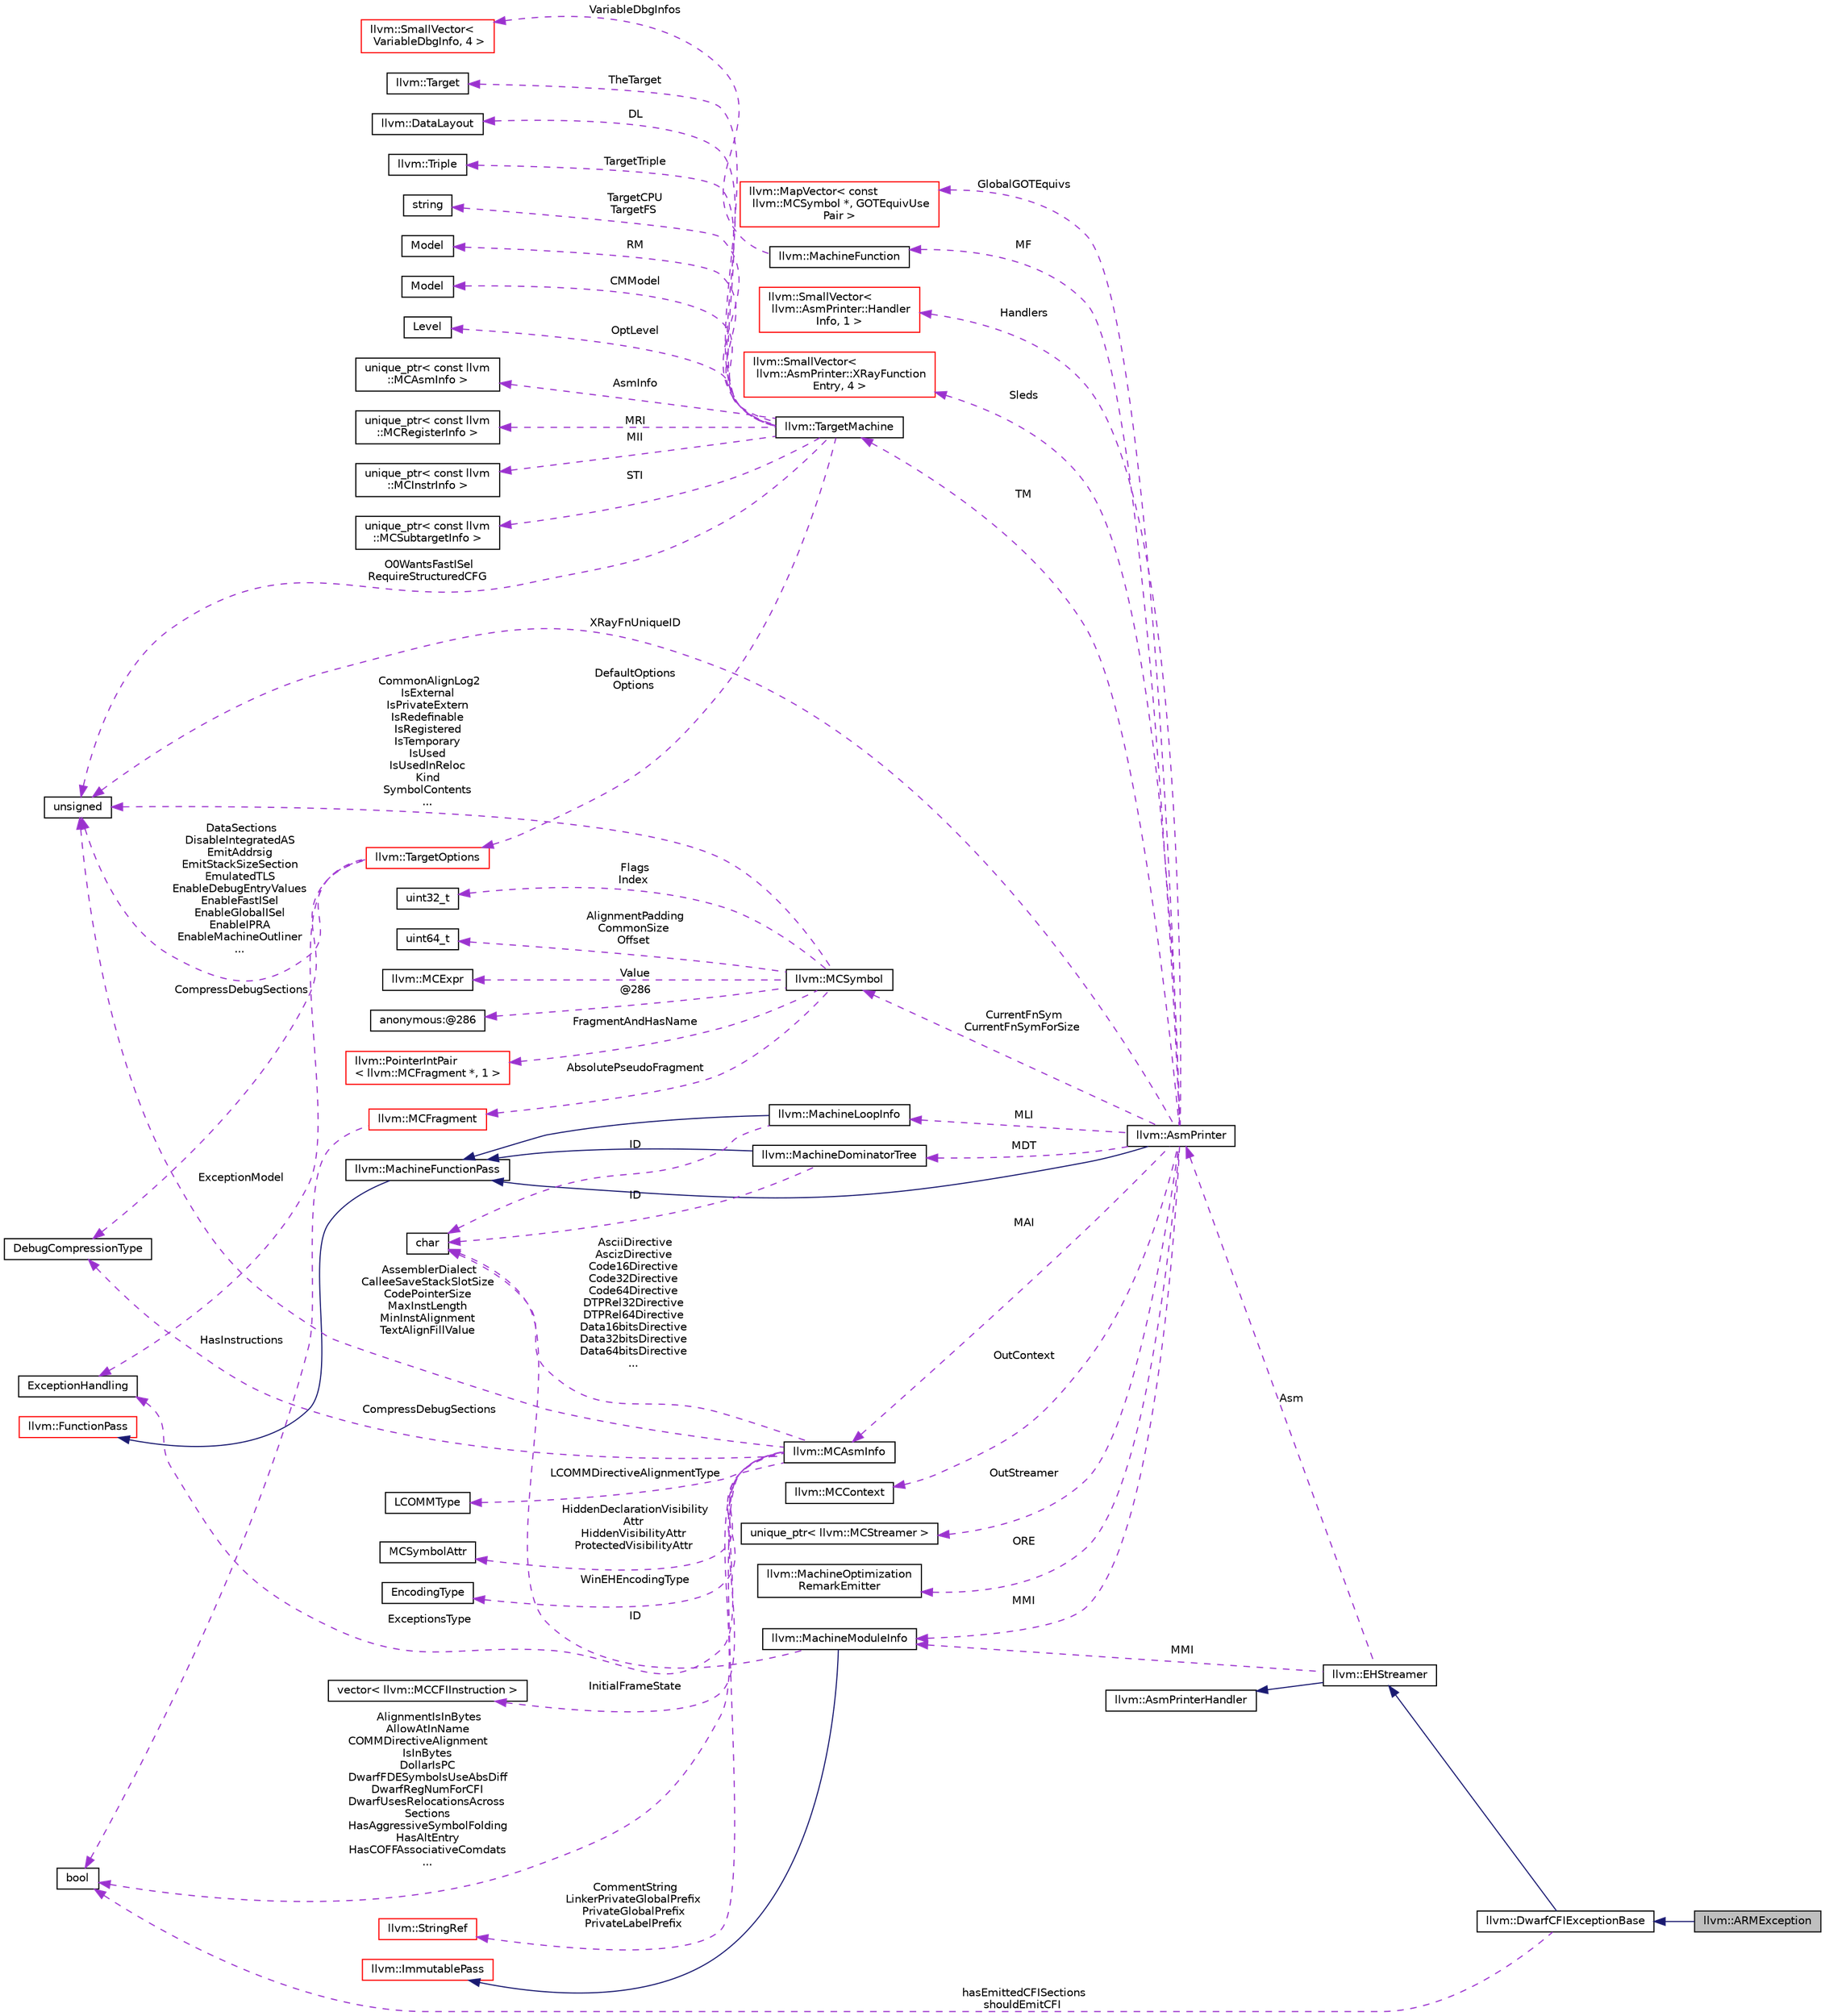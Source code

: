 digraph "llvm::ARMException"
{
 // LATEX_PDF_SIZE
  bgcolor="transparent";
  edge [fontname="Helvetica",fontsize="10",labelfontname="Helvetica",labelfontsize="10"];
  node [fontname="Helvetica",fontsize="10",shape="box"];
  rankdir="LR";
  Node1 [label="llvm::ARMException",height=0.2,width=0.4,color="black", fillcolor="grey75", style="filled", fontcolor="black",tooltip=" "];
  Node2 -> Node1 [dir="back",color="midnightblue",fontsize="10",style="solid",fontname="Helvetica"];
  Node2 [label="llvm::DwarfCFIExceptionBase",height=0.2,width=0.4,color="black",URL="$classllvm_1_1DwarfCFIExceptionBase.html",tooltip=" "];
  Node3 -> Node2 [dir="back",color="midnightblue",fontsize="10",style="solid",fontname="Helvetica"];
  Node3 [label="llvm::EHStreamer",height=0.2,width=0.4,color="black",URL="$classllvm_1_1EHStreamer.html",tooltip="Emits exception handling directives."];
  Node4 -> Node3 [dir="back",color="midnightblue",fontsize="10",style="solid",fontname="Helvetica"];
  Node4 [label="llvm::AsmPrinterHandler",height=0.2,width=0.4,color="black",URL="$classllvm_1_1AsmPrinterHandler.html",tooltip="Collects and handles AsmPrinter objects required to build debug or EH information."];
  Node5 -> Node3 [dir="back",color="darkorchid3",fontsize="10",style="dashed",label=" Asm" ,fontname="Helvetica"];
  Node5 [label="llvm::AsmPrinter",height=0.2,width=0.4,color="black",URL="$classllvm_1_1AsmPrinter.html",tooltip="This class is intended to be used as a driving class for all asm writers."];
  Node6 -> Node5 [dir="back",color="midnightblue",fontsize="10",style="solid",fontname="Helvetica"];
  Node6 [label="llvm::MachineFunctionPass",height=0.2,width=0.4,color="black",URL="$classllvm_1_1MachineFunctionPass.html",tooltip="MachineFunctionPass - This class adapts the FunctionPass interface to allow convenient creation of pa..."];
  Node7 -> Node6 [dir="back",color="midnightblue",fontsize="10",style="solid",fontname="Helvetica"];
  Node7 [label="llvm::FunctionPass",height=0.2,width=0.4,color="red",URL="$classllvm_1_1FunctionPass.html",tooltip="FunctionPass class - This class is used to implement most global optimizations."];
  Node9 -> Node5 [dir="back",color="darkorchid3",fontsize="10",style="dashed",label=" TM" ,fontname="Helvetica"];
  Node9 [label="llvm::TargetMachine",height=0.2,width=0.4,color="black",URL="$classllvm_1_1TargetMachine.html",tooltip="Primary interface to the complete machine description for the target machine."];
  Node10 -> Node9 [dir="back",color="darkorchid3",fontsize="10",style="dashed",label=" TheTarget" ,fontname="Helvetica"];
  Node10 [label="llvm::Target",height=0.2,width=0.4,color="black",URL="$classllvm_1_1Target.html",tooltip="Target - Wrapper for Target specific information."];
  Node11 -> Node9 [dir="back",color="darkorchid3",fontsize="10",style="dashed",label=" DL" ,fontname="Helvetica"];
  Node11 [label="llvm::DataLayout",height=0.2,width=0.4,color="black",URL="$classllvm_1_1DataLayout.html",tooltip="A parsed version of the target data layout string in and methods for querying it."];
  Node12 -> Node9 [dir="back",color="darkorchid3",fontsize="10",style="dashed",label=" TargetTriple" ,fontname="Helvetica"];
  Node12 [label="llvm::Triple",height=0.2,width=0.4,color="black",URL="$classllvm_1_1Triple.html",tooltip="Triple - Helper class for working with autoconf configuration names."];
  Node13 -> Node9 [dir="back",color="darkorchid3",fontsize="10",style="dashed",label=" TargetCPU\nTargetFS" ,fontname="Helvetica"];
  Node13 [label="string",height=0.2,width=0.4,color="black",tooltip=" "];
  Node14 -> Node9 [dir="back",color="darkorchid3",fontsize="10",style="dashed",label=" RM" ,fontname="Helvetica"];
  Node14 [label="Model",height=0.2,width=0.4,color="black",tooltip=" "];
  Node15 -> Node9 [dir="back",color="darkorchid3",fontsize="10",style="dashed",label=" CMModel" ,fontname="Helvetica"];
  Node15 [label="Model",height=0.2,width=0.4,color="black",tooltip=" "];
  Node16 -> Node9 [dir="back",color="darkorchid3",fontsize="10",style="dashed",label=" OptLevel" ,fontname="Helvetica"];
  Node16 [label="Level",height=0.2,width=0.4,color="black",tooltip=" "];
  Node17 -> Node9 [dir="back",color="darkorchid3",fontsize="10",style="dashed",label=" AsmInfo" ,fontname="Helvetica"];
  Node17 [label="unique_ptr\< const llvm\l::MCAsmInfo \>",height=0.2,width=0.4,color="black",tooltip=" "];
  Node18 -> Node9 [dir="back",color="darkorchid3",fontsize="10",style="dashed",label=" MRI" ,fontname="Helvetica"];
  Node18 [label="unique_ptr\< const llvm\l::MCRegisterInfo \>",height=0.2,width=0.4,color="black",tooltip=" "];
  Node19 -> Node9 [dir="back",color="darkorchid3",fontsize="10",style="dashed",label=" MII" ,fontname="Helvetica"];
  Node19 [label="unique_ptr\< const llvm\l::MCInstrInfo \>",height=0.2,width=0.4,color="black",tooltip=" "];
  Node20 -> Node9 [dir="back",color="darkorchid3",fontsize="10",style="dashed",label=" STI" ,fontname="Helvetica"];
  Node20 [label="unique_ptr\< const llvm\l::MCSubtargetInfo \>",height=0.2,width=0.4,color="black",tooltip=" "];
  Node21 -> Node9 [dir="back",color="darkorchid3",fontsize="10",style="dashed",label=" O0WantsFastISel\nRequireStructuredCFG" ,fontname="Helvetica"];
  Node21 [label="unsigned",height=0.2,width=0.4,color="black",URL="$classunsigned.html",tooltip=" "];
  Node22 -> Node9 [dir="back",color="darkorchid3",fontsize="10",style="dashed",label=" DefaultOptions\nOptions" ,fontname="Helvetica"];
  Node22 [label="llvm::TargetOptions",height=0.2,width=0.4,color="red",URL="$classllvm_1_1TargetOptions.html",tooltip=" "];
  Node21 -> Node22 [dir="back",color="darkorchid3",fontsize="10",style="dashed",label=" DataSections\nDisableIntegratedAS\nEmitAddrsig\nEmitStackSizeSection\nEmulatedTLS\nEnableDebugEntryValues\nEnableFastISel\nEnableGlobalISel\nEnableIPRA\nEnableMachineOutliner\n..." ,fontname="Helvetica"];
  Node24 -> Node22 [dir="back",color="darkorchid3",fontsize="10",style="dashed",label=" CompressDebugSections" ,fontname="Helvetica"];
  Node24 [label="DebugCompressionType",height=0.2,width=0.4,color="black",tooltip=" "];
  Node31 -> Node22 [dir="back",color="darkorchid3",fontsize="10",style="dashed",label=" ExceptionModel" ,fontname="Helvetica"];
  Node31 [label="ExceptionHandling",height=0.2,width=0.4,color="black",tooltip=" "];
  Node36 -> Node5 [dir="back",color="darkorchid3",fontsize="10",style="dashed",label=" MAI" ,fontname="Helvetica"];
  Node36 [label="llvm::MCAsmInfo",height=0.2,width=0.4,color="black",URL="$classllvm_1_1MCAsmInfo.html",tooltip="This class is intended to be used as a base class for asm properties and features specific to the tar..."];
  Node21 -> Node36 [dir="back",color="darkorchid3",fontsize="10",style="dashed",label=" AssemblerDialect\nCalleeSaveStackSlotSize\nCodePointerSize\nMaxInstLength\nMinInstAlignment\nTextAlignFillValue" ,fontname="Helvetica"];
  Node33 -> Node36 [dir="back",color="darkorchid3",fontsize="10",style="dashed",label=" AlignmentIsInBytes\nAllowAtInName\nCOMMDirectiveAlignment\lIsInBytes\nDollarIsPC\nDwarfFDESymbolsUseAbsDiff\nDwarfRegNumForCFI\nDwarfUsesRelocationsAcross\lSections\nHasAggressiveSymbolFolding\nHasAltEntry\nHasCOFFAssociativeComdats\n..." ,fontname="Helvetica"];
  Node33 [label="bool",height=0.2,width=0.4,color="black",URL="$classbool.html",tooltip=" "];
  Node37 -> Node36 [dir="back",color="darkorchid3",fontsize="10",style="dashed",label=" AsciiDirective\nAscizDirective\nCode16Directive\nCode32Directive\nCode64Directive\nDTPRel32Directive\nDTPRel64Directive\nData16bitsDirective\nData32bitsDirective\nData64bitsDirective\n..." ,fontname="Helvetica"];
  Node37 [label="char",height=0.2,width=0.4,color="black",URL="$classchar.html",tooltip=" "];
  Node38 -> Node36 [dir="back",color="darkorchid3",fontsize="10",style="dashed",label=" CommentString\nLinkerPrivateGlobalPrefix\nPrivateGlobalPrefix\nPrivateLabelPrefix" ,fontname="Helvetica"];
  Node38 [label="llvm::StringRef",height=0.2,width=0.4,color="red",URL="$classllvm_1_1StringRef.html",tooltip="StringRef - Represent a constant reference to a string, i.e."];
  Node40 -> Node36 [dir="back",color="darkorchid3",fontsize="10",style="dashed",label=" LCOMMDirectiveAlignmentType" ,fontname="Helvetica"];
  Node40 [label="LCOMMType",height=0.2,width=0.4,color="black",tooltip=" "];
  Node41 -> Node36 [dir="back",color="darkorchid3",fontsize="10",style="dashed",label=" HiddenDeclarationVisibility\lAttr\nHiddenVisibilityAttr\nProtectedVisibilityAttr" ,fontname="Helvetica"];
  Node41 [label="MCSymbolAttr",height=0.2,width=0.4,color="black",tooltip=" "];
  Node31 -> Node36 [dir="back",color="darkorchid3",fontsize="10",style="dashed",label=" ExceptionsType" ,fontname="Helvetica"];
  Node42 -> Node36 [dir="back",color="darkorchid3",fontsize="10",style="dashed",label=" WinEHEncodingType" ,fontname="Helvetica"];
  Node42 [label="EncodingType",height=0.2,width=0.4,color="black",tooltip=" "];
  Node43 -> Node36 [dir="back",color="darkorchid3",fontsize="10",style="dashed",label=" InitialFrameState" ,fontname="Helvetica"];
  Node43 [label="vector\< llvm::MCCFIInstruction \>",height=0.2,width=0.4,color="black",tooltip=" "];
  Node24 -> Node36 [dir="back",color="darkorchid3",fontsize="10",style="dashed",label=" CompressDebugSections" ,fontname="Helvetica"];
  Node44 -> Node5 [dir="back",color="darkorchid3",fontsize="10",style="dashed",label=" OutContext" ,fontname="Helvetica"];
  Node44 [label="llvm::MCContext",height=0.2,width=0.4,color="black",URL="$classllvm_1_1MCContext.html",tooltip="Context object for machine code objects."];
  Node45 -> Node5 [dir="back",color="darkorchid3",fontsize="10",style="dashed",label=" OutStreamer" ,fontname="Helvetica"];
  Node45 [label="unique_ptr\< llvm::MCStreamer \>",height=0.2,width=0.4,color="black",tooltip=" "];
  Node46 -> Node5 [dir="back",color="darkorchid3",fontsize="10",style="dashed",label=" MF" ,fontname="Helvetica"];
  Node46 [label="llvm::MachineFunction",height=0.2,width=0.4,color="black",URL="$classllvm_1_1MachineFunction.html",tooltip=" "];
  Node47 -> Node46 [dir="back",color="darkorchid3",fontsize="10",style="dashed",label=" VariableDbgInfos" ,fontname="Helvetica"];
  Node47 [label="llvm::SmallVector\<\l VariableDbgInfo, 4 \>",height=0.2,width=0.4,color="red",URL="$classllvm_1_1SmallVector.html",tooltip=" "];
  Node61 -> Node5 [dir="back",color="darkorchid3",fontsize="10",style="dashed",label=" MMI" ,fontname="Helvetica"];
  Node61 [label="llvm::MachineModuleInfo",height=0.2,width=0.4,color="black",URL="$classllvm_1_1MachineModuleInfo.html",tooltip="This class contains meta information specific to a module."];
  Node62 -> Node61 [dir="back",color="midnightblue",fontsize="10",style="solid",fontname="Helvetica"];
  Node62 [label="llvm::ImmutablePass",height=0.2,width=0.4,color="red",URL="$classllvm_1_1ImmutablePass.html",tooltip="ImmutablePass class - This class is used to provide information that does not need to be run."];
  Node37 -> Node61 [dir="back",color="darkorchid3",fontsize="10",style="dashed",label=" ID" ,fontname="Helvetica"];
  Node64 -> Node5 [dir="back",color="darkorchid3",fontsize="10",style="dashed",label=" MDT" ,fontname="Helvetica"];
  Node64 [label="llvm::MachineDominatorTree",height=0.2,width=0.4,color="black",URL="$classllvm_1_1MachineDominatorTree.html",tooltip="DominatorTree Class - Concrete subclass of DominatorTreeBase that is used to compute a normal dominat..."];
  Node6 -> Node64 [dir="back",color="midnightblue",fontsize="10",style="solid",fontname="Helvetica"];
  Node37 -> Node64 [dir="back",color="darkorchid3",fontsize="10",style="dashed",label=" ID" ,fontname="Helvetica"];
  Node65 -> Node5 [dir="back",color="darkorchid3",fontsize="10",style="dashed",label=" MLI" ,fontname="Helvetica"];
  Node65 [label="llvm::MachineLoopInfo",height=0.2,width=0.4,color="black",URL="$classllvm_1_1MachineLoopInfo.html",tooltip=" "];
  Node6 -> Node65 [dir="back",color="midnightblue",fontsize="10",style="solid",fontname="Helvetica"];
  Node37 -> Node65 [dir="back",color="darkorchid3",fontsize="10",style="dashed",label=" ID" ,fontname="Helvetica"];
  Node66 -> Node5 [dir="back",color="darkorchid3",fontsize="10",style="dashed",label=" ORE" ,fontname="Helvetica"];
  Node66 [label="llvm::MachineOptimization\lRemarkEmitter",height=0.2,width=0.4,color="black",URL="$classllvm_1_1MachineOptimizationRemarkEmitter.html",tooltip="The optimization diagnostic interface."];
  Node67 -> Node5 [dir="back",color="darkorchid3",fontsize="10",style="dashed",label=" CurrentFnSym\nCurrentFnSymForSize" ,fontname="Helvetica"];
  Node67 [label="llvm::MCSymbol",height=0.2,width=0.4,color="black",URL="$classllvm_1_1MCSymbol.html",tooltip="MCSymbol - Instances of this class represent a symbol name in the MC file, and MCSymbols are created ..."];
  Node68 -> Node67 [dir="back",color="darkorchid3",fontsize="10",style="dashed",label=" AbsolutePseudoFragment" ,fontname="Helvetica"];
  Node68 [label="llvm::MCFragment",height=0.2,width=0.4,color="red",URL="$classllvm_1_1MCFragment.html",tooltip=" "];
  Node33 -> Node68 [dir="back",color="darkorchid3",fontsize="10",style="dashed",label=" HasInstructions" ,fontname="Helvetica"];
  Node78 -> Node67 [dir="back",color="darkorchid3",fontsize="10",style="dashed",label=" FragmentAndHasName" ,fontname="Helvetica"];
  Node78 [label="llvm::PointerIntPair\l\< llvm::MCFragment *, 1 \>",height=0.2,width=0.4,color="red",URL="$classllvm_1_1PointerIntPair.html",tooltip=" "];
  Node21 -> Node67 [dir="back",color="darkorchid3",fontsize="10",style="dashed",label=" CommonAlignLog2\nIsExternal\nIsPrivateExtern\nIsRedefinable\nIsRegistered\nIsTemporary\nIsUsed\nIsUsedInReloc\nKind\nSymbolContents\n..." ,fontname="Helvetica"];
  Node80 -> Node67 [dir="back",color="darkorchid3",fontsize="10",style="dashed",label=" Flags\nIndex" ,fontname="Helvetica"];
  Node80 [label="uint32_t",height=0.2,width=0.4,color="black",URL="$classuint32__t.html",tooltip=" "];
  Node81 -> Node67 [dir="back",color="darkorchid3",fontsize="10",style="dashed",label=" AlignmentPadding\nCommonSize\nOffset" ,fontname="Helvetica"];
  Node81 [label="uint64_t",height=0.2,width=0.4,color="black",tooltip=" "];
  Node82 -> Node67 [dir="back",color="darkorchid3",fontsize="10",style="dashed",label=" Value" ,fontname="Helvetica"];
  Node82 [label="llvm::MCExpr",height=0.2,width=0.4,color="black",URL="$classllvm_1_1MCExpr.html",tooltip="Base class for the full range of assembler expressions which are needed for parsing."];
  Node83 -> Node67 [dir="back",color="darkorchid3",fontsize="10",style="dashed",label=" @286" ,fontname="Helvetica"];
  Node83 [label="anonymous:@286",height=0.2,width=0.4,color="black",tooltip=" "];
  Node84 -> Node5 [dir="back",color="darkorchid3",fontsize="10",style="dashed",label=" GlobalGOTEquivs" ,fontname="Helvetica"];
  Node84 [label="llvm::MapVector\< const\l llvm::MCSymbol *, GOTEquivUse\lPair \>",height=0.2,width=0.4,color="red",URL="$classllvm_1_1MapVector.html",tooltip=" "];
  Node86 -> Node5 [dir="back",color="darkorchid3",fontsize="10",style="dashed",label=" Handlers" ,fontname="Helvetica"];
  Node86 [label="llvm::SmallVector\<\l llvm::AsmPrinter::Handler\lInfo, 1 \>",height=0.2,width=0.4,color="red",URL="$classllvm_1_1SmallVector.html",tooltip=" "];
  Node89 -> Node5 [dir="back",color="darkorchid3",fontsize="10",style="dashed",label=" Sleds" ,fontname="Helvetica"];
  Node89 [label="llvm::SmallVector\<\l llvm::AsmPrinter::XRayFunction\lEntry, 4 \>",height=0.2,width=0.4,color="red",URL="$classllvm_1_1SmallVector.html",tooltip=" "];
  Node21 -> Node5 [dir="back",color="darkorchid3",fontsize="10",style="dashed",label=" XRayFnUniqueID" ,fontname="Helvetica"];
  Node61 -> Node3 [dir="back",color="darkorchid3",fontsize="10",style="dashed",label=" MMI" ,fontname="Helvetica"];
  Node33 -> Node2 [dir="back",color="darkorchid3",fontsize="10",style="dashed",label=" hasEmittedCFISections\nshouldEmitCFI" ,fontname="Helvetica"];
}
